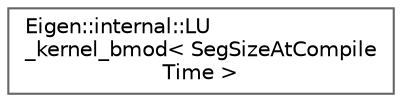 digraph "Graphical Class Hierarchy"
{
 // LATEX_PDF_SIZE
  bgcolor="transparent";
  edge [fontname=Helvetica,fontsize=10,labelfontname=Helvetica,labelfontsize=10];
  node [fontname=Helvetica,fontsize=10,shape=box,height=0.2,width=0.4];
  rankdir="LR";
  Node0 [id="Node000000",label="Eigen::internal::LU\l_kernel_bmod\< SegSizeAtCompile\lTime \>",height=0.2,width=0.4,color="grey40", fillcolor="white", style="filled",URL="$structEigen_1_1internal_1_1LU__kernel__bmod.html",tooltip=" "];
}
